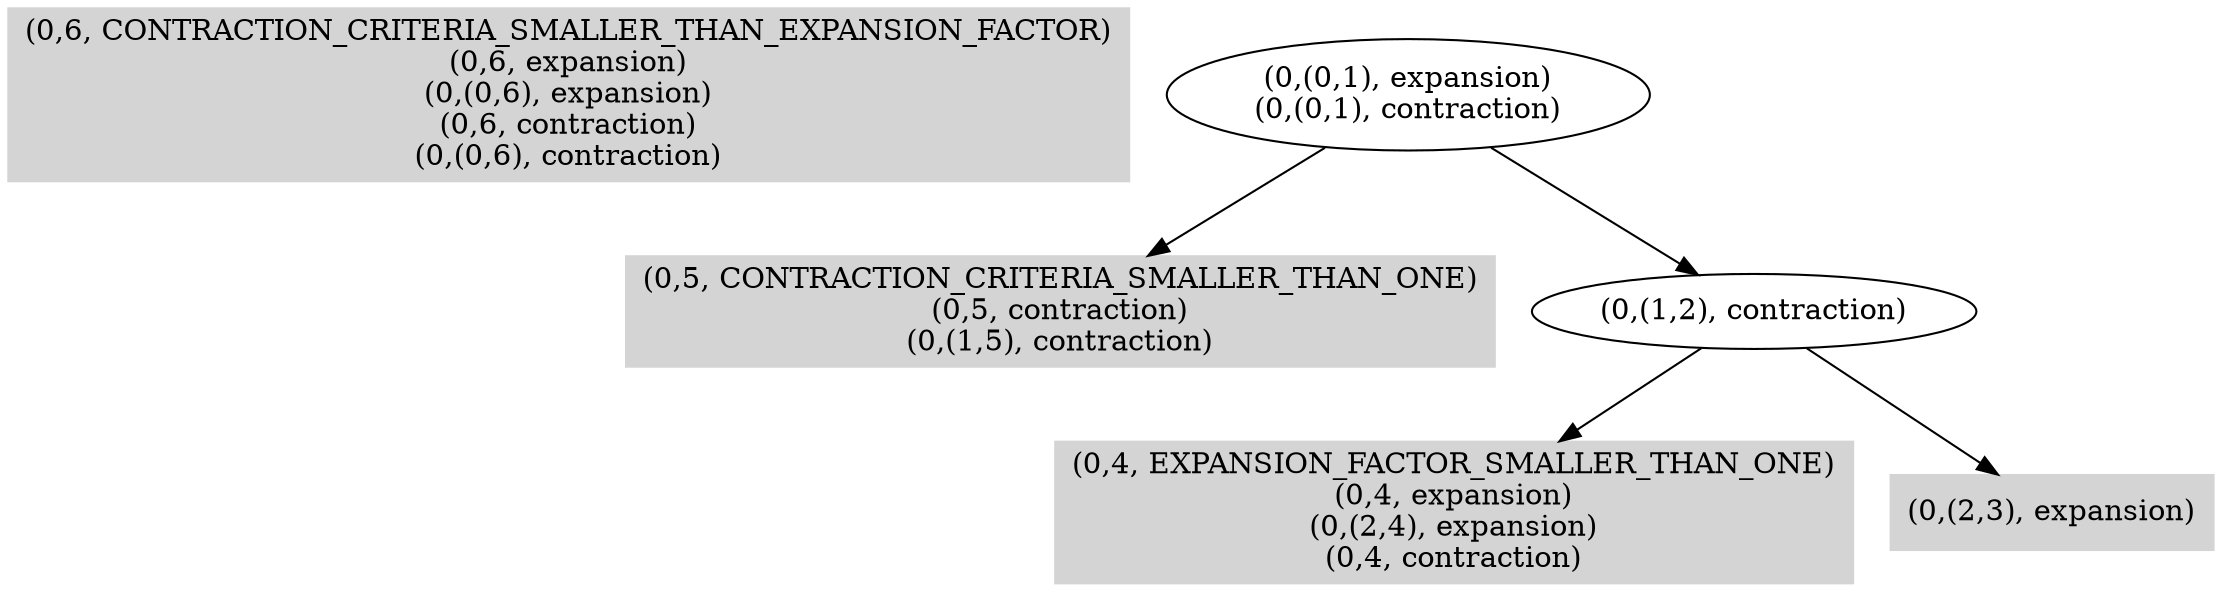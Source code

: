 digraph { 
17 [shape=box,style=filled,color=".0 .0 .83",label="(0,6, CONTRACTION_CRITERIA_SMALLER_THAN_EXPANSION_FACTOR)\n(0,6, expansion)\n(0,(0,6), expansion)\n(0,6, contraction)\n(0,(0,6), contraction)"];
18 [shape=box,style=filled,color=".0 .0 .83",label="(0,5, CONTRACTION_CRITERIA_SMALLER_THAN_ONE)\n(0,5, contraction)\n(0,(1,5), contraction)"];
19 [shape=box,style=filled,color=".0 .0 .83",label="(0,4, EXPANSION_FACTOR_SMALLER_THAN_ONE)\n(0,4, expansion)\n(0,(2,4), expansion)\n(0,4, contraction)"];
20 [shape=box,style=filled,color=".0 .0 .83",label="(0,(2,3), expansion)"];
21 [label="(0,(1,2), contraction)"];
22 [label="(0,(0,1), expansion)\n(0,(0,1), contraction)"];
21 -> 19;
21 -> 20;
22 -> 18;
22 -> 21;
}